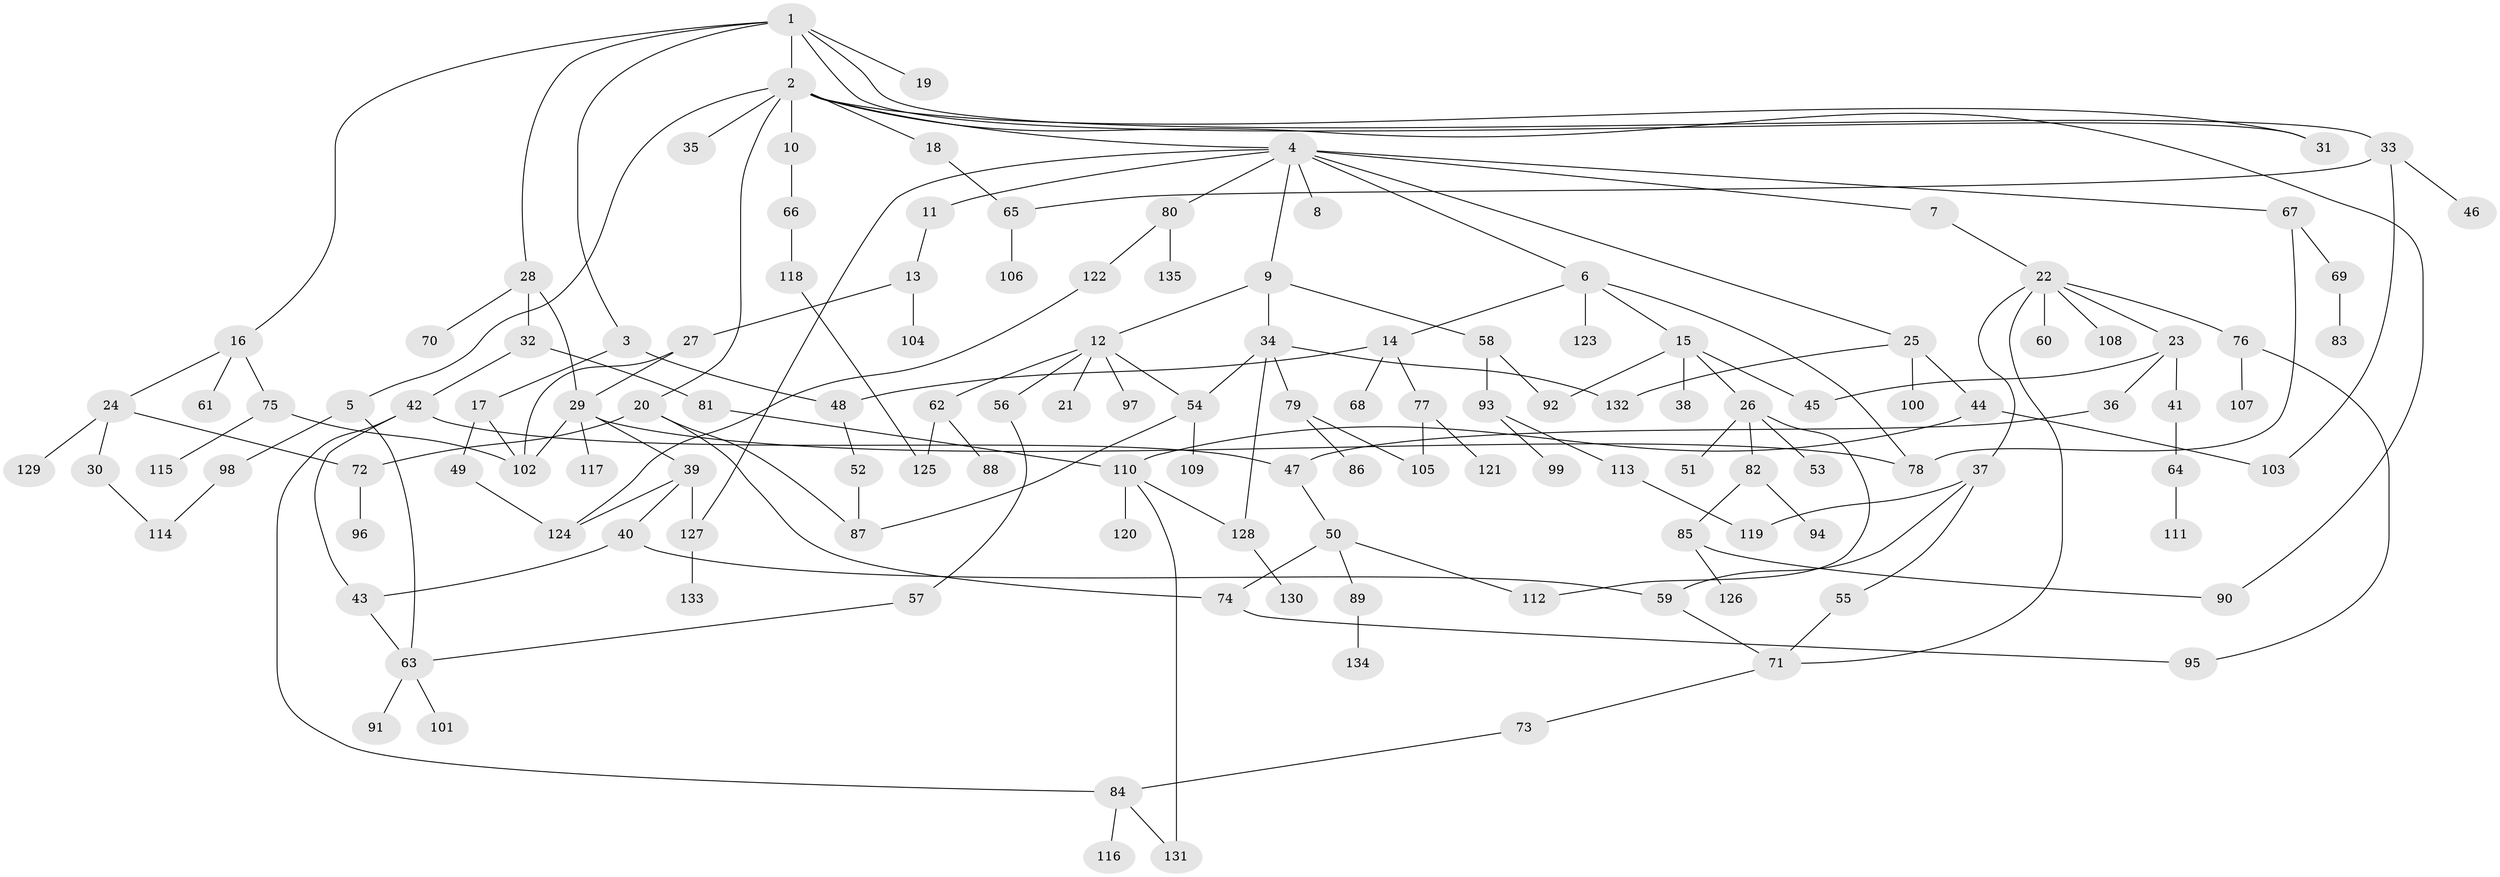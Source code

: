 // coarse degree distribution, {1: 0.575, 5: 0.025, 2: 0.1, 9: 0.075, 4: 0.075, 11: 0.025, 3: 0.05, 12: 0.025, 6: 0.05}
// Generated by graph-tools (version 1.1) at 2025/44/03/04/25 21:44:30]
// undirected, 135 vertices, 173 edges
graph export_dot {
graph [start="1"]
  node [color=gray90,style=filled];
  1;
  2;
  3;
  4;
  5;
  6;
  7;
  8;
  9;
  10;
  11;
  12;
  13;
  14;
  15;
  16;
  17;
  18;
  19;
  20;
  21;
  22;
  23;
  24;
  25;
  26;
  27;
  28;
  29;
  30;
  31;
  32;
  33;
  34;
  35;
  36;
  37;
  38;
  39;
  40;
  41;
  42;
  43;
  44;
  45;
  46;
  47;
  48;
  49;
  50;
  51;
  52;
  53;
  54;
  55;
  56;
  57;
  58;
  59;
  60;
  61;
  62;
  63;
  64;
  65;
  66;
  67;
  68;
  69;
  70;
  71;
  72;
  73;
  74;
  75;
  76;
  77;
  78;
  79;
  80;
  81;
  82;
  83;
  84;
  85;
  86;
  87;
  88;
  89;
  90;
  91;
  92;
  93;
  94;
  95;
  96;
  97;
  98;
  99;
  100;
  101;
  102;
  103;
  104;
  105;
  106;
  107;
  108;
  109;
  110;
  111;
  112;
  113;
  114;
  115;
  116;
  117;
  118;
  119;
  120;
  121;
  122;
  123;
  124;
  125;
  126;
  127;
  128;
  129;
  130;
  131;
  132;
  133;
  134;
  135;
  1 -- 2;
  1 -- 3;
  1 -- 16;
  1 -- 19;
  1 -- 28;
  1 -- 33;
  1 -- 31;
  2 -- 4;
  2 -- 5;
  2 -- 10;
  2 -- 18;
  2 -- 20;
  2 -- 31;
  2 -- 35;
  2 -- 90;
  3 -- 17;
  3 -- 48;
  4 -- 6;
  4 -- 7;
  4 -- 8;
  4 -- 9;
  4 -- 11;
  4 -- 25;
  4 -- 67;
  4 -- 80;
  4 -- 127;
  5 -- 98;
  5 -- 63;
  6 -- 14;
  6 -- 15;
  6 -- 123;
  6 -- 78;
  7 -- 22;
  9 -- 12;
  9 -- 34;
  9 -- 58;
  10 -- 66;
  11 -- 13;
  12 -- 21;
  12 -- 56;
  12 -- 62;
  12 -- 97;
  12 -- 54;
  13 -- 27;
  13 -- 104;
  14 -- 68;
  14 -- 77;
  14 -- 48;
  15 -- 26;
  15 -- 38;
  15 -- 45;
  15 -- 92;
  16 -- 24;
  16 -- 61;
  16 -- 75;
  17 -- 49;
  17 -- 102;
  18 -- 65;
  20 -- 87;
  20 -- 74;
  20 -- 72;
  22 -- 23;
  22 -- 37;
  22 -- 60;
  22 -- 71;
  22 -- 76;
  22 -- 108;
  23 -- 36;
  23 -- 41;
  23 -- 45;
  24 -- 30;
  24 -- 72;
  24 -- 129;
  25 -- 44;
  25 -- 100;
  25 -- 132;
  26 -- 51;
  26 -- 53;
  26 -- 82;
  26 -- 112;
  27 -- 29;
  27 -- 102;
  28 -- 32;
  28 -- 70;
  28 -- 29;
  29 -- 39;
  29 -- 78;
  29 -- 102;
  29 -- 117;
  30 -- 114;
  32 -- 42;
  32 -- 81;
  33 -- 46;
  33 -- 65;
  33 -- 103;
  34 -- 54;
  34 -- 79;
  34 -- 132;
  34 -- 128;
  36 -- 47;
  37 -- 55;
  37 -- 59;
  37 -- 119;
  39 -- 40;
  39 -- 127;
  39 -- 124;
  40 -- 43;
  40 -- 59;
  41 -- 64;
  42 -- 47;
  42 -- 43;
  42 -- 84;
  43 -- 63;
  44 -- 110;
  44 -- 103;
  47 -- 50;
  48 -- 52;
  49 -- 124;
  50 -- 74;
  50 -- 89;
  50 -- 112;
  52 -- 87;
  54 -- 109;
  54 -- 87;
  55 -- 71;
  56 -- 57;
  57 -- 63;
  58 -- 92;
  58 -- 93;
  59 -- 71;
  62 -- 88;
  62 -- 125;
  63 -- 91;
  63 -- 101;
  64 -- 111;
  65 -- 106;
  66 -- 118;
  67 -- 69;
  67 -- 78;
  69 -- 83;
  71 -- 73;
  72 -- 96;
  73 -- 84;
  74 -- 95;
  75 -- 115;
  75 -- 102;
  76 -- 95;
  76 -- 107;
  77 -- 105;
  77 -- 121;
  79 -- 86;
  79 -- 105;
  80 -- 122;
  80 -- 135;
  81 -- 110;
  82 -- 85;
  82 -- 94;
  84 -- 116;
  84 -- 131;
  85 -- 90;
  85 -- 126;
  89 -- 134;
  93 -- 99;
  93 -- 113;
  98 -- 114;
  110 -- 120;
  110 -- 128;
  110 -- 131;
  113 -- 119;
  118 -- 125;
  122 -- 124;
  127 -- 133;
  128 -- 130;
}
